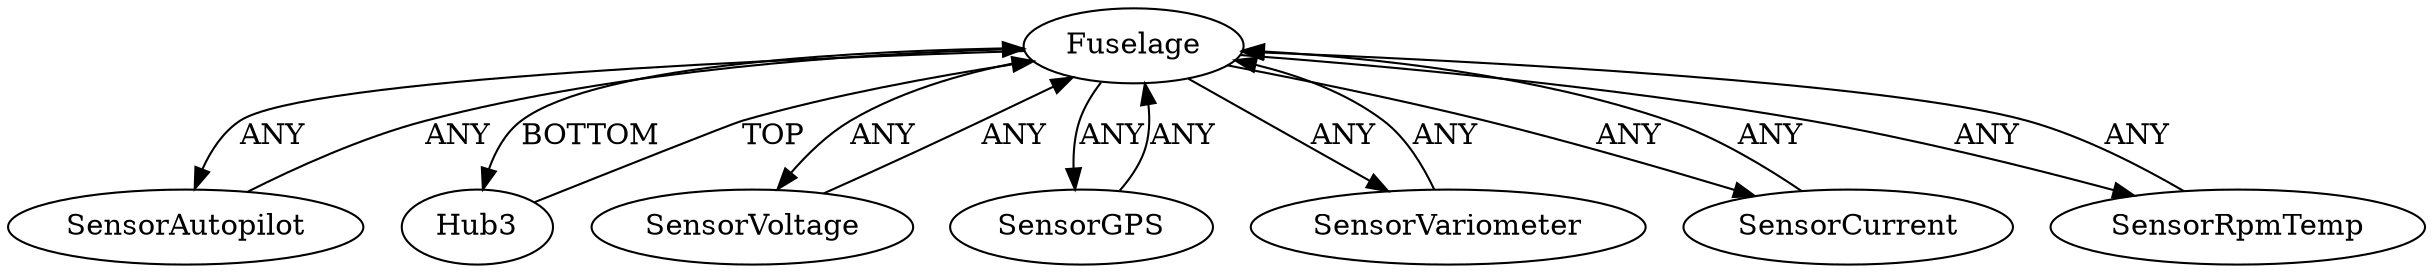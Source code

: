 /* Created by igraph 0.10.2 */
digraph {
  0 [
    instance=Fuselage_instance_1
    label=Fuselage
  ];
  1 [
    instance=SensorAutopilot_instance_1
    label=SensorAutopilot
  ];
  2 [
    instance=Hub3_instance_4
    label=Hub3
  ];
  3 [
    instance=SensorVoltage_instance_1
    label=SensorVoltage
  ];
  4 [
    instance=SensorGPS_instance_1
    label=SensorGPS
  ];
  5 [
    instance=SensorVariometer_instance_1
    label=SensorVariometer
  ];
  6 [
    instance=SensorCurrent_instance_1
    label=SensorCurrent
  ];
  7 [
    instance=SensorRpmTemp_instance_1
    label=SensorRpmTemp
  ];

  0 -> 1 [
    label=ANY
  ];
  0 -> 2 [
    label=BOTTOM
  ];
  0 -> 3 [
    label=ANY
  ];
  0 -> 4 [
    label=ANY
  ];
  0 -> 5 [
    label=ANY
  ];
  0 -> 6 [
    label=ANY
  ];
  0 -> 7 [
    label=ANY
  ];
  1 -> 0 [
    label=ANY
  ];
  2 -> 0 [
    label=TOP
  ];
  3 -> 0 [
    label=ANY
  ];
  4 -> 0 [
    label=ANY
  ];
  5 -> 0 [
    label=ANY
  ];
  6 -> 0 [
    label=ANY
  ];
  7 -> 0 [
    label=ANY
  ];
}
